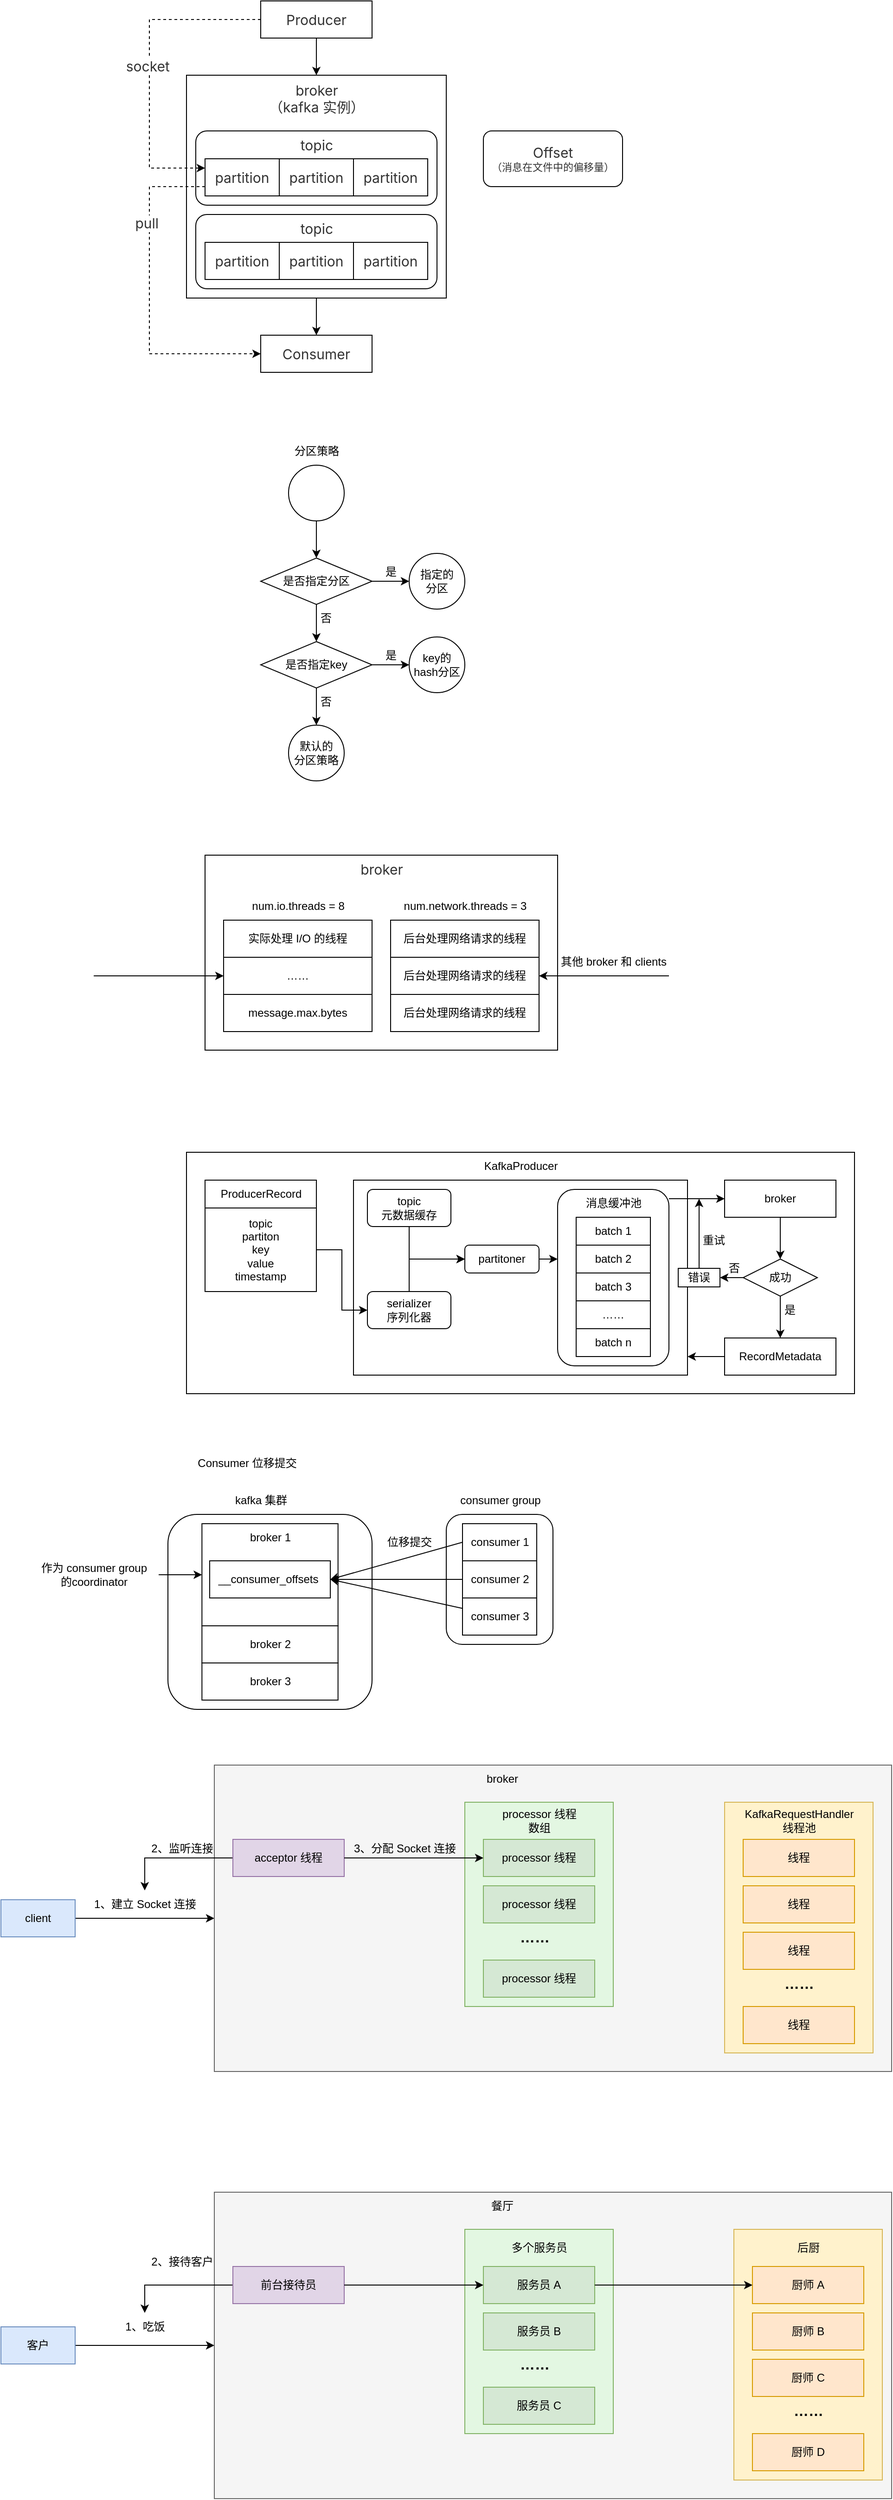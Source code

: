 <mxfile version="20.4.0" type="github">
  <diagram id="tUmb8XhlvgioK_n3crcl" name="Page-1">
    <mxGraphModel dx="1037" dy="547" grid="1" gridSize="10" guides="1" tooltips="1" connect="1" arrows="1" fold="1" page="1" pageScale="1" pageWidth="1000" pageHeight="1000" math="0" shadow="0">
      <root>
        <mxCell id="0" />
        <mxCell id="1" parent="0" />
        <mxCell id="RqvUq66pB6Gr40ib2uWk-3" value="&lt;span style=&quot;color: rgb(51, 51, 51); font-family: -apple-system, BlinkMacSystemFont, &amp;quot;Helvetica Neue&amp;quot;, &amp;quot;PingFang SC&amp;quot;, &amp;quot;Microsoft YaHei&amp;quot;, &amp;quot;Source Han Sans SC&amp;quot;, &amp;quot;Noto Sans CJK SC&amp;quot;, &amp;quot;WenQuanYi Micro Hei&amp;quot;, sans-serif; font-size: 15px; text-align: start; background-color: rgb(255, 255, 255);&quot;&gt;&lt;br&gt;&lt;/span&gt;" style="whiteSpace=wrap;html=1;" parent="1" vertex="1">
          <mxGeometry x="260" y="1000" width="380" height="210" as="geometry" />
        </mxCell>
        <mxCell id="quHDzJTUn6T4a545BPjp-5" value="&lt;span style=&quot;color: rgb(51, 51, 51); font-family: -apple-system, BlinkMacSystemFont, &amp;quot;Helvetica Neue&amp;quot;, &amp;quot;PingFang SC&amp;quot;, &amp;quot;Microsoft YaHei&amp;quot;, &amp;quot;Source Han Sans SC&amp;quot;, &amp;quot;Noto Sans CJK SC&amp;quot;, &amp;quot;WenQuanYi Micro Hei&amp;quot;, sans-serif; font-size: 15px; text-align: start; background-color: rgb(255, 255, 255);&quot;&gt;&lt;br&gt;&lt;/span&gt;" style="whiteSpace=wrap;html=1;" parent="1" vertex="1">
          <mxGeometry x="240" y="160" width="280" height="240" as="geometry" />
        </mxCell>
        <mxCell id="quHDzJTUn6T4a545BPjp-22" style="edgeStyle=orthogonalEdgeStyle;rounded=0;orthogonalLoop=1;jettySize=auto;html=1;" parent="1" source="quHDzJTUn6T4a545BPjp-1" target="quHDzJTUn6T4a545BPjp-5" edge="1">
          <mxGeometry relative="1" as="geometry" />
        </mxCell>
        <mxCell id="quHDzJTUn6T4a545BPjp-1" value="&lt;span style=&quot;color: rgb(51, 51, 51); font-family: -apple-system, BlinkMacSystemFont, &amp;quot;Helvetica Neue&amp;quot;, &amp;quot;PingFang SC&amp;quot;, &amp;quot;Microsoft YaHei&amp;quot;, &amp;quot;Source Han Sans SC&amp;quot;, &amp;quot;Noto Sans CJK SC&amp;quot;, &amp;quot;WenQuanYi Micro Hei&amp;quot;, sans-serif; font-size: 15px; text-align: start; background-color: rgb(255, 255, 255);&quot;&gt;Producer&lt;/span&gt;" style="rounded=0;whiteSpace=wrap;html=1;" parent="1" vertex="1">
          <mxGeometry x="320" y="80" width="120" height="40" as="geometry" />
        </mxCell>
        <mxCell id="quHDzJTUn6T4a545BPjp-3" value="&lt;span style=&quot;color: rgb(51, 51, 51); font-family: -apple-system, BlinkMacSystemFont, &amp;quot;Helvetica Neue&amp;quot;, &amp;quot;PingFang SC&amp;quot;, &amp;quot;Microsoft YaHei&amp;quot;, &amp;quot;Source Han Sans SC&amp;quot;, &amp;quot;Noto Sans CJK SC&amp;quot;, &amp;quot;WenQuanYi Micro Hei&amp;quot;, sans-serif; font-size: 15px; text-align: start; background-color: rgb(255, 255, 255);&quot;&gt;Consumer&lt;/span&gt;" style="rounded=0;whiteSpace=wrap;html=1;" parent="1" vertex="1">
          <mxGeometry x="320" y="440" width="120" height="40" as="geometry" />
        </mxCell>
        <mxCell id="quHDzJTUn6T4a545BPjp-23" style="edgeStyle=orthogonalEdgeStyle;rounded=0;orthogonalLoop=1;jettySize=auto;html=1;entryX=0.5;entryY=0;entryDx=0;entryDy=0;" parent="1" source="quHDzJTUn6T4a545BPjp-5" target="quHDzJTUn6T4a545BPjp-3" edge="1">
          <mxGeometry relative="1" as="geometry" />
        </mxCell>
        <mxCell id="quHDzJTUn6T4a545BPjp-13" value="" style="group" parent="1" vertex="1" connectable="0">
          <mxGeometry x="250" y="220" width="260" height="80" as="geometry" />
        </mxCell>
        <mxCell id="quHDzJTUn6T4a545BPjp-12" value="" style="rounded=1;whiteSpace=wrap;html=1;" parent="quHDzJTUn6T4a545BPjp-13" vertex="1">
          <mxGeometry width="260" height="80" as="geometry" />
        </mxCell>
        <mxCell id="quHDzJTUn6T4a545BPjp-7" value="&lt;span style=&quot;color: rgb(51, 51, 51); font-family: -apple-system, BlinkMacSystemFont, &amp;quot;Helvetica Neue&amp;quot;, &amp;quot;PingFang SC&amp;quot;, &amp;quot;Microsoft YaHei&amp;quot;, &amp;quot;Source Han Sans SC&amp;quot;, &amp;quot;Noto Sans CJK SC&amp;quot;, &amp;quot;WenQuanYi Micro Hei&amp;quot;, sans-serif; font-size: 15px; text-align: start; background-color: rgb(255, 255, 255);&quot;&gt;topic&lt;/span&gt;" style="text;html=1;align=center;verticalAlign=middle;resizable=0;points=[];autosize=1;strokeColor=none;fillColor=none;" parent="quHDzJTUn6T4a545BPjp-13" vertex="1">
          <mxGeometry x="100" width="60" height="30" as="geometry" />
        </mxCell>
        <mxCell id="quHDzJTUn6T4a545BPjp-8" value="&lt;span style=&quot;color: rgb(51, 51, 51); font-family: -apple-system, BlinkMacSystemFont, &amp;quot;Helvetica Neue&amp;quot;, &amp;quot;PingFang SC&amp;quot;, &amp;quot;Microsoft YaHei&amp;quot;, &amp;quot;Source Han Sans SC&amp;quot;, &amp;quot;Noto Sans CJK SC&amp;quot;, &amp;quot;WenQuanYi Micro Hei&amp;quot;, sans-serif; font-size: 15px; text-align: start; background-color: rgb(255, 255, 255);&quot;&gt;partition&lt;/span&gt;" style="rounded=0;whiteSpace=wrap;html=1;" parent="quHDzJTUn6T4a545BPjp-13" vertex="1">
          <mxGeometry x="10" y="30" width="80" height="40" as="geometry" />
        </mxCell>
        <mxCell id="quHDzJTUn6T4a545BPjp-9" value="&lt;span style=&quot;color: rgb(51, 51, 51); font-family: -apple-system, BlinkMacSystemFont, &amp;quot;Helvetica Neue&amp;quot;, &amp;quot;PingFang SC&amp;quot;, &amp;quot;Microsoft YaHei&amp;quot;, &amp;quot;Source Han Sans SC&amp;quot;, &amp;quot;Noto Sans CJK SC&amp;quot;, &amp;quot;WenQuanYi Micro Hei&amp;quot;, sans-serif; font-size: 15px; text-align: start; background-color: rgb(255, 255, 255);&quot;&gt;partition&lt;/span&gt;" style="rounded=0;whiteSpace=wrap;html=1;" parent="quHDzJTUn6T4a545BPjp-13" vertex="1">
          <mxGeometry x="90" y="30" width="80" height="40" as="geometry" />
        </mxCell>
        <mxCell id="quHDzJTUn6T4a545BPjp-10" value="&lt;span style=&quot;color: rgb(51, 51, 51); font-family: -apple-system, BlinkMacSystemFont, &amp;quot;Helvetica Neue&amp;quot;, &amp;quot;PingFang SC&amp;quot;, &amp;quot;Microsoft YaHei&amp;quot;, &amp;quot;Source Han Sans SC&amp;quot;, &amp;quot;Noto Sans CJK SC&amp;quot;, &amp;quot;WenQuanYi Micro Hei&amp;quot;, sans-serif; font-size: 15px; text-align: start; background-color: rgb(255, 255, 255);&quot;&gt;partition&lt;/span&gt;" style="rounded=0;whiteSpace=wrap;html=1;" parent="quHDzJTUn6T4a545BPjp-13" vertex="1">
          <mxGeometry x="170" y="30" width="80" height="40" as="geometry" />
        </mxCell>
        <mxCell id="quHDzJTUn6T4a545BPjp-16" value="" style="group" parent="1" vertex="1" connectable="0">
          <mxGeometry x="250" y="310" width="260" height="80" as="geometry" />
        </mxCell>
        <mxCell id="quHDzJTUn6T4a545BPjp-17" value="" style="rounded=1;whiteSpace=wrap;html=1;" parent="quHDzJTUn6T4a545BPjp-16" vertex="1">
          <mxGeometry width="260" height="80" as="geometry" />
        </mxCell>
        <mxCell id="quHDzJTUn6T4a545BPjp-18" value="&lt;span style=&quot;color: rgb(51, 51, 51); font-family: -apple-system, BlinkMacSystemFont, &amp;quot;Helvetica Neue&amp;quot;, &amp;quot;PingFang SC&amp;quot;, &amp;quot;Microsoft YaHei&amp;quot;, &amp;quot;Source Han Sans SC&amp;quot;, &amp;quot;Noto Sans CJK SC&amp;quot;, &amp;quot;WenQuanYi Micro Hei&amp;quot;, sans-serif; font-size: 15px; text-align: start; background-color: rgb(255, 255, 255);&quot;&gt;topic&lt;/span&gt;" style="text;html=1;align=center;verticalAlign=middle;resizable=0;points=[];autosize=1;strokeColor=none;fillColor=none;" parent="quHDzJTUn6T4a545BPjp-16" vertex="1">
          <mxGeometry x="100" width="60" height="30" as="geometry" />
        </mxCell>
        <mxCell id="quHDzJTUn6T4a545BPjp-19" value="&lt;span style=&quot;color: rgb(51, 51, 51); font-family: -apple-system, BlinkMacSystemFont, &amp;quot;Helvetica Neue&amp;quot;, &amp;quot;PingFang SC&amp;quot;, &amp;quot;Microsoft YaHei&amp;quot;, &amp;quot;Source Han Sans SC&amp;quot;, &amp;quot;Noto Sans CJK SC&amp;quot;, &amp;quot;WenQuanYi Micro Hei&amp;quot;, sans-serif; font-size: 15px; text-align: start; background-color: rgb(255, 255, 255);&quot;&gt;partition&lt;/span&gt;" style="rounded=0;whiteSpace=wrap;html=1;" parent="quHDzJTUn6T4a545BPjp-16" vertex="1">
          <mxGeometry x="10" y="30" width="80" height="40" as="geometry" />
        </mxCell>
        <mxCell id="quHDzJTUn6T4a545BPjp-20" value="&lt;span style=&quot;color: rgb(51, 51, 51); font-family: -apple-system, BlinkMacSystemFont, &amp;quot;Helvetica Neue&amp;quot;, &amp;quot;PingFang SC&amp;quot;, &amp;quot;Microsoft YaHei&amp;quot;, &amp;quot;Source Han Sans SC&amp;quot;, &amp;quot;Noto Sans CJK SC&amp;quot;, &amp;quot;WenQuanYi Micro Hei&amp;quot;, sans-serif; font-size: 15px; text-align: start; background-color: rgb(255, 255, 255);&quot;&gt;partition&lt;/span&gt;" style="rounded=0;whiteSpace=wrap;html=1;" parent="quHDzJTUn6T4a545BPjp-16" vertex="1">
          <mxGeometry x="90" y="30" width="80" height="40" as="geometry" />
        </mxCell>
        <mxCell id="quHDzJTUn6T4a545BPjp-21" value="&lt;span style=&quot;color: rgb(51, 51, 51); font-family: -apple-system, BlinkMacSystemFont, &amp;quot;Helvetica Neue&amp;quot;, &amp;quot;PingFang SC&amp;quot;, &amp;quot;Microsoft YaHei&amp;quot;, &amp;quot;Source Han Sans SC&amp;quot;, &amp;quot;Noto Sans CJK SC&amp;quot;, &amp;quot;WenQuanYi Micro Hei&amp;quot;, sans-serif; font-size: 15px; text-align: start; background-color: rgb(255, 255, 255);&quot;&gt;partition&lt;/span&gt;" style="rounded=0;whiteSpace=wrap;html=1;" parent="quHDzJTUn6T4a545BPjp-16" vertex="1">
          <mxGeometry x="170" y="30" width="80" height="40" as="geometry" />
        </mxCell>
        <mxCell id="quHDzJTUn6T4a545BPjp-28" value="&lt;span style=&quot;color: rgb(51, 51, 51); font-family: -apple-system, BlinkMacSystemFont, &amp;quot;Helvetica Neue&amp;quot;, &amp;quot;PingFang SC&amp;quot;, &amp;quot;Microsoft YaHei&amp;quot;, &amp;quot;Source Han Sans SC&amp;quot;, &amp;quot;Noto Sans CJK SC&amp;quot;, &amp;quot;WenQuanYi Micro Hei&amp;quot;, sans-serif; text-align: start; font-size: 15px;&quot;&gt;Offset&lt;/span&gt;&lt;br style=&quot;color: rgb(51, 51, 51); font-family: -apple-system, BlinkMacSystemFont, &amp;quot;Helvetica Neue&amp;quot;, &amp;quot;PingFang SC&amp;quot;, &amp;quot;Microsoft YaHei&amp;quot;, &amp;quot;Source Han Sans SC&amp;quot;, &amp;quot;Noto Sans CJK SC&amp;quot;, &amp;quot;WenQuanYi Micro Hei&amp;quot;, sans-serif; font-size: 12px; text-align: start;&quot;&gt;&lt;font style=&quot;color: rgb(51, 51, 51); font-family: -apple-system, BlinkMacSystemFont, &amp;quot;Helvetica Neue&amp;quot;, &amp;quot;PingFang SC&amp;quot;, &amp;quot;Microsoft YaHei&amp;quot;, &amp;quot;Source Han Sans SC&amp;quot;, &amp;quot;Noto Sans CJK SC&amp;quot;, &amp;quot;WenQuanYi Micro Hei&amp;quot;, sans-serif; text-align: start;&quot;&gt;（消息在文件中的偏移量）&lt;/font&gt;" style="rounded=1;whiteSpace=wrap;html=1;fontSize=11;" parent="1" vertex="1">
          <mxGeometry x="560" y="220" width="150" height="60" as="geometry" />
        </mxCell>
        <mxCell id="quHDzJTUn6T4a545BPjp-29" value="&lt;span style=&quot;color: rgb(51, 51, 51); font-family: -apple-system, BlinkMacSystemFont, &amp;quot;Helvetica Neue&amp;quot;, &amp;quot;PingFang SC&amp;quot;, &amp;quot;Microsoft YaHei&amp;quot;, &amp;quot;Source Han Sans SC&amp;quot;, &amp;quot;Noto Sans CJK SC&amp;quot;, &amp;quot;WenQuanYi Micro Hei&amp;quot;, sans-serif; font-size: 15px; text-align: start; background-color: rgb(255, 255, 255);&quot;&gt;broker&lt;/span&gt;&lt;br style=&quot;color: rgb(51, 51, 51); font-family: -apple-system, BlinkMacSystemFont, &amp;quot;Helvetica Neue&amp;quot;, &amp;quot;PingFang SC&amp;quot;, &amp;quot;Microsoft YaHei&amp;quot;, &amp;quot;Source Han Sans SC&amp;quot;, &amp;quot;Noto Sans CJK SC&amp;quot;, &amp;quot;WenQuanYi Micro Hei&amp;quot;, sans-serif; font-size: 15px; text-align: start;&quot;&gt;&lt;span style=&quot;color: rgb(51, 51, 51); font-family: -apple-system, BlinkMacSystemFont, &amp;quot;Helvetica Neue&amp;quot;, &amp;quot;PingFang SC&amp;quot;, &amp;quot;Microsoft YaHei&amp;quot;, &amp;quot;Source Han Sans SC&amp;quot;, &amp;quot;Noto Sans CJK SC&amp;quot;, &amp;quot;WenQuanYi Micro Hei&amp;quot;, sans-serif; font-size: 15px; text-align: start; background-color: rgb(255, 255, 255);&quot;&gt;（kafka 实例）&lt;/span&gt;" style="text;html=1;align=center;verticalAlign=middle;resizable=0;points=[];autosize=1;strokeColor=none;fillColor=none;fontSize=11;" parent="1" vertex="1">
          <mxGeometry x="315" y="160" width="130" height="50" as="geometry" />
        </mxCell>
        <mxCell id="quHDzJTUn6T4a545BPjp-30" style="edgeStyle=orthogonalEdgeStyle;rounded=0;orthogonalLoop=1;jettySize=auto;html=1;entryX=0;entryY=0.25;entryDx=0;entryDy=0;dashed=1;fontSize=11;exitX=0;exitY=0.5;exitDx=0;exitDy=0;" parent="1" source="quHDzJTUn6T4a545BPjp-1" target="quHDzJTUn6T4a545BPjp-8" edge="1">
          <mxGeometry relative="1" as="geometry">
            <Array as="points">
              <mxPoint x="200" y="100" />
              <mxPoint x="200" y="260" />
            </Array>
          </mxGeometry>
        </mxCell>
        <mxCell id="quHDzJTUn6T4a545BPjp-31" value="&lt;span style=&quot;color: rgb(51, 51, 51); font-family: -apple-system, BlinkMacSystemFont, &amp;quot;Helvetica Neue&amp;quot;, &amp;quot;PingFang SC&amp;quot;, &amp;quot;Microsoft YaHei&amp;quot;, &amp;quot;Source Han Sans SC&amp;quot;, &amp;quot;Noto Sans CJK SC&amp;quot;, &amp;quot;WenQuanYi Micro Hei&amp;quot;, sans-serif; font-size: 15px; text-align: start;&quot;&gt;socket&amp;nbsp;&lt;/span&gt;" style="edgeLabel;html=1;align=center;verticalAlign=middle;resizable=0;points=[];fontSize=11;" parent="quHDzJTUn6T4a545BPjp-30" vertex="1" connectable="0">
          <mxGeometry x="-0.423" y="2" relative="1" as="geometry">
            <mxPoint x="-22" y="48" as="offset" />
          </mxGeometry>
        </mxCell>
        <mxCell id="quHDzJTUn6T4a545BPjp-32" style="edgeStyle=orthogonalEdgeStyle;rounded=0;orthogonalLoop=1;jettySize=auto;html=1;entryX=0;entryY=0.5;entryDx=0;entryDy=0;dashed=1;fontSize=11;" parent="1" source="quHDzJTUn6T4a545BPjp-8" target="quHDzJTUn6T4a545BPjp-3" edge="1">
          <mxGeometry relative="1" as="geometry">
            <Array as="points">
              <mxPoint x="200" y="280" />
              <mxPoint x="200" y="460" />
            </Array>
          </mxGeometry>
        </mxCell>
        <mxCell id="quHDzJTUn6T4a545BPjp-33" value="&lt;span style=&quot;color: rgb(51, 51, 51); font-family: -apple-system, BlinkMacSystemFont, &amp;quot;Helvetica Neue&amp;quot;, &amp;quot;PingFang SC&amp;quot;, &amp;quot;Microsoft YaHei&amp;quot;, &amp;quot;Source Han Sans SC&amp;quot;, &amp;quot;Noto Sans CJK SC&amp;quot;, &amp;quot;WenQuanYi Micro Hei&amp;quot;, sans-serif; font-size: 15px; text-align: start;&quot;&gt;pull&amp;nbsp;&lt;/span&gt;" style="edgeLabel;html=1;align=center;verticalAlign=middle;resizable=0;points=[];fontSize=11;" parent="quHDzJTUn6T4a545BPjp-32" vertex="1" connectable="0">
          <mxGeometry x="-0.451" y="-1" relative="1" as="geometry">
            <mxPoint as="offset" />
          </mxGeometry>
        </mxCell>
        <mxCell id="tas6K1aLXxDEl5l0J1Os-1" value="分区策略" style="text;html=1;align=center;verticalAlign=middle;resizable=0;points=[];autosize=1;strokeColor=none;fillColor=none;" parent="1" vertex="1">
          <mxGeometry x="345" y="550" width="70" height="30" as="geometry" />
        </mxCell>
        <mxCell id="tas6K1aLXxDEl5l0J1Os-4" value="" style="edgeStyle=orthogonalEdgeStyle;rounded=0;orthogonalLoop=1;jettySize=auto;html=1;" parent="1" source="tas6K1aLXxDEl5l0J1Os-9" target="tas6K1aLXxDEl5l0J1Os-3" edge="1">
          <mxGeometry relative="1" as="geometry">
            <mxPoint x="380" y="640" as="sourcePoint" />
          </mxGeometry>
        </mxCell>
        <mxCell id="tas6K1aLXxDEl5l0J1Os-10" value="" style="edgeStyle=orthogonalEdgeStyle;rounded=0;orthogonalLoop=1;jettySize=auto;html=1;" parent="1" source="tas6K1aLXxDEl5l0J1Os-3" target="tas6K1aLXxDEl5l0J1Os-5" edge="1">
          <mxGeometry relative="1" as="geometry" />
        </mxCell>
        <mxCell id="tas6K1aLXxDEl5l0J1Os-15" value="" style="edgeStyle=orthogonalEdgeStyle;rounded=0;orthogonalLoop=1;jettySize=auto;html=1;" parent="1" source="tas6K1aLXxDEl5l0J1Os-3" target="tas6K1aLXxDEl5l0J1Os-14" edge="1">
          <mxGeometry relative="1" as="geometry" />
        </mxCell>
        <mxCell id="tas6K1aLXxDEl5l0J1Os-3" value="是否指定分区" style="rhombus;whiteSpace=wrap;html=1;" parent="1" vertex="1">
          <mxGeometry x="320" y="680" width="120" height="50" as="geometry" />
        </mxCell>
        <mxCell id="tas6K1aLXxDEl5l0J1Os-8" style="edgeStyle=orthogonalEdgeStyle;rounded=0;orthogonalLoop=1;jettySize=auto;html=1;entryX=0.5;entryY=0;entryDx=0;entryDy=0;" parent="1" source="tas6K1aLXxDEl5l0J1Os-5" target="tas6K1aLXxDEl5l0J1Os-7" edge="1">
          <mxGeometry relative="1" as="geometry" />
        </mxCell>
        <mxCell id="tas6K1aLXxDEl5l0J1Os-19" style="edgeStyle=orthogonalEdgeStyle;rounded=0;orthogonalLoop=1;jettySize=auto;html=1;" parent="1" source="tas6K1aLXxDEl5l0J1Os-5" target="tas6K1aLXxDEl5l0J1Os-18" edge="1">
          <mxGeometry relative="1" as="geometry" />
        </mxCell>
        <mxCell id="tas6K1aLXxDEl5l0J1Os-5" value="是否指定key" style="rhombus;whiteSpace=wrap;html=1;" parent="1" vertex="1">
          <mxGeometry x="320" y="770" width="120" height="50" as="geometry" />
        </mxCell>
        <mxCell id="tas6K1aLXxDEl5l0J1Os-7" value="默认的&lt;br&gt;分区策略" style="ellipse;whiteSpace=wrap;html=1;aspect=fixed;" parent="1" vertex="1">
          <mxGeometry x="350" y="860" width="60" height="60" as="geometry" />
        </mxCell>
        <mxCell id="tas6K1aLXxDEl5l0J1Os-9" value="" style="ellipse;whiteSpace=wrap;html=1;aspect=fixed;" parent="1" vertex="1">
          <mxGeometry x="350" y="580" width="60" height="60" as="geometry" />
        </mxCell>
        <mxCell id="tas6K1aLXxDEl5l0J1Os-11" value="否" style="text;html=1;align=center;verticalAlign=middle;resizable=0;points=[];autosize=1;strokeColor=none;fillColor=none;" parent="1" vertex="1">
          <mxGeometry x="370" y="730" width="40" height="30" as="geometry" />
        </mxCell>
        <mxCell id="tas6K1aLXxDEl5l0J1Os-12" value="否" style="text;html=1;align=center;verticalAlign=middle;resizable=0;points=[];autosize=1;strokeColor=none;fillColor=none;" parent="1" vertex="1">
          <mxGeometry x="370" y="820" width="40" height="30" as="geometry" />
        </mxCell>
        <mxCell id="tas6K1aLXxDEl5l0J1Os-14" value="指定的&lt;br&gt;分区" style="ellipse;whiteSpace=wrap;html=1;aspect=fixed;" parent="1" vertex="1">
          <mxGeometry x="480" y="675" width="60" height="60" as="geometry" />
        </mxCell>
        <mxCell id="tas6K1aLXxDEl5l0J1Os-16" value="是" style="text;html=1;align=center;verticalAlign=middle;resizable=0;points=[];autosize=1;strokeColor=none;fillColor=none;" parent="1" vertex="1">
          <mxGeometry x="440" y="680" width="40" height="30" as="geometry" />
        </mxCell>
        <mxCell id="tas6K1aLXxDEl5l0J1Os-17" value="是" style="text;html=1;align=center;verticalAlign=middle;resizable=0;points=[];autosize=1;strokeColor=none;fillColor=none;" parent="1" vertex="1">
          <mxGeometry x="440" y="770" width="40" height="30" as="geometry" />
        </mxCell>
        <mxCell id="tas6K1aLXxDEl5l0J1Os-18" value="key的&lt;br&gt;hash分区" style="ellipse;whiteSpace=wrap;html=1;aspect=fixed;" parent="1" vertex="1">
          <mxGeometry x="480" y="765" width="60" height="60" as="geometry" />
        </mxCell>
        <mxCell id="RqvUq66pB6Gr40ib2uWk-16" value="&lt;span style=&quot;color: rgb(51, 51, 51); font-family: -apple-system, BlinkMacSystemFont, &amp;quot;Helvetica Neue&amp;quot;, &amp;quot;PingFang SC&amp;quot;, &amp;quot;Microsoft YaHei&amp;quot;, &amp;quot;Source Han Sans SC&amp;quot;, &amp;quot;Noto Sans CJK SC&amp;quot;, &amp;quot;WenQuanYi Micro Hei&amp;quot;, sans-serif; font-size: 15px; text-align: start; background-color: rgb(255, 255, 255);&quot;&gt;broker&lt;/span&gt;" style="text;html=1;align=center;verticalAlign=middle;resizable=0;points=[];autosize=1;strokeColor=none;fillColor=none;fontSize=11;" parent="1" vertex="1">
          <mxGeometry x="415" y="1000" width="70" height="30" as="geometry" />
        </mxCell>
        <mxCell id="RqvUq66pB6Gr40ib2uWk-20" value="" style="group" parent="1" vertex="1" connectable="0">
          <mxGeometry x="460" y="1040" width="160" height="150" as="geometry" />
        </mxCell>
        <mxCell id="RqvUq66pB6Gr40ib2uWk-17" value="后台处理网络请求的线程" style="rounded=0;whiteSpace=wrap;html=1;" parent="RqvUq66pB6Gr40ib2uWk-20" vertex="1">
          <mxGeometry y="30" width="160" height="40" as="geometry" />
        </mxCell>
        <mxCell id="RqvUq66pB6Gr40ib2uWk-1" value="num.network.threads = 3" style="text;html=1;align=center;verticalAlign=middle;resizable=0;points=[];autosize=1;strokeColor=none;fillColor=none;" parent="RqvUq66pB6Gr40ib2uWk-20" vertex="1">
          <mxGeometry width="160" height="30" as="geometry" />
        </mxCell>
        <mxCell id="RqvUq66pB6Gr40ib2uWk-18" value="后台处理网络请求的线程" style="rounded=0;whiteSpace=wrap;html=1;" parent="RqvUq66pB6Gr40ib2uWk-20" vertex="1">
          <mxGeometry y="70" width="160" height="40" as="geometry" />
        </mxCell>
        <mxCell id="RqvUq66pB6Gr40ib2uWk-19" value="后台处理网络请求的线程" style="rounded=0;whiteSpace=wrap;html=1;" parent="RqvUq66pB6Gr40ib2uWk-20" vertex="1">
          <mxGeometry y="110" width="160" height="40" as="geometry" />
        </mxCell>
        <mxCell id="RqvUq66pB6Gr40ib2uWk-21" value="其他 broker 和 clients" style="text;html=1;align=center;verticalAlign=middle;resizable=0;points=[];autosize=1;strokeColor=none;fillColor=none;" parent="1" vertex="1">
          <mxGeometry x="630" y="1100" width="140" height="30" as="geometry" />
        </mxCell>
        <mxCell id="RqvUq66pB6Gr40ib2uWk-22" value="" style="endArrow=classic;html=1;rounded=0;entryX=1;entryY=0.5;entryDx=0;entryDy=0;" parent="1" target="RqvUq66pB6Gr40ib2uWk-18" edge="1">
          <mxGeometry width="50" height="50" relative="1" as="geometry">
            <mxPoint x="760" y="1130" as="sourcePoint" />
            <mxPoint x="530" y="940" as="targetPoint" />
          </mxGeometry>
        </mxCell>
        <mxCell id="RqvUq66pB6Gr40ib2uWk-23" value="" style="group" parent="1" vertex="1" connectable="0">
          <mxGeometry x="280" y="1040" width="160" height="150" as="geometry" />
        </mxCell>
        <mxCell id="RqvUq66pB6Gr40ib2uWk-24" value="实际处理 I/O 的线程" style="rounded=0;whiteSpace=wrap;html=1;" parent="RqvUq66pB6Gr40ib2uWk-23" vertex="1">
          <mxGeometry y="30" width="160" height="40" as="geometry" />
        </mxCell>
        <mxCell id="RqvUq66pB6Gr40ib2uWk-25" value="num.io.threads = 8" style="text;html=1;align=center;verticalAlign=middle;resizable=0;points=[];autosize=1;strokeColor=none;fillColor=none;" parent="RqvUq66pB6Gr40ib2uWk-23" vertex="1">
          <mxGeometry x="20" width="120" height="30" as="geometry" />
        </mxCell>
        <mxCell id="RqvUq66pB6Gr40ib2uWk-26" value="……" style="rounded=0;whiteSpace=wrap;html=1;" parent="RqvUq66pB6Gr40ib2uWk-23" vertex="1">
          <mxGeometry y="70" width="160" height="40" as="geometry" />
        </mxCell>
        <mxCell id="RqvUq66pB6Gr40ib2uWk-27" value="message.max.bytes" style="rounded=0;whiteSpace=wrap;html=1;" parent="RqvUq66pB6Gr40ib2uWk-23" vertex="1">
          <mxGeometry y="110" width="160" height="40" as="geometry" />
        </mxCell>
        <mxCell id="RqvUq66pB6Gr40ib2uWk-28" value="" style="endArrow=classic;html=1;rounded=0;entryX=0;entryY=0.5;entryDx=0;entryDy=0;" parent="1" target="RqvUq66pB6Gr40ib2uWk-26" edge="1">
          <mxGeometry width="50" height="50" relative="1" as="geometry">
            <mxPoint x="140" y="1130" as="sourcePoint" />
            <mxPoint x="630" y="1140" as="targetPoint" />
          </mxGeometry>
        </mxCell>
        <mxCell id="b9hsjoLaR-FR1s4FdNo--40" value="" style="group" parent="1" vertex="1" connectable="0">
          <mxGeometry x="240" y="1320" width="720" height="260" as="geometry" />
        </mxCell>
        <mxCell id="b9hsjoLaR-FR1s4FdNo--39" value="" style="rounded=0;whiteSpace=wrap;html=1;" parent="b9hsjoLaR-FR1s4FdNo--40" vertex="1">
          <mxGeometry width="720" height="260" as="geometry" />
        </mxCell>
        <mxCell id="b9hsjoLaR-FR1s4FdNo--1" value="" style="whiteSpace=wrap;html=1;" parent="b9hsjoLaR-FR1s4FdNo--40" vertex="1">
          <mxGeometry x="20" y="30" width="120" height="30" as="geometry" />
        </mxCell>
        <mxCell id="b9hsjoLaR-FR1s4FdNo--2" value="KafkaProducer" style="text;html=1;align=center;verticalAlign=middle;resizable=0;points=[];autosize=1;strokeColor=none;fillColor=none;" parent="b9hsjoLaR-FR1s4FdNo--40" vertex="1">
          <mxGeometry x="310" width="100" height="30" as="geometry" />
        </mxCell>
        <mxCell id="b9hsjoLaR-FR1s4FdNo--3" value="ProducerRecord" style="text;html=1;align=center;verticalAlign=middle;resizable=0;points=[];autosize=1;strokeColor=none;fillColor=none;" parent="b9hsjoLaR-FR1s4FdNo--40" vertex="1">
          <mxGeometry x="25" y="30" width="110" height="30" as="geometry" />
        </mxCell>
        <mxCell id="b9hsjoLaR-FR1s4FdNo--4" value="topic&lt;br&gt;partiton&lt;br&gt;key&lt;br&gt;value&lt;br&gt;timestamp" style="rounded=0;whiteSpace=wrap;html=1;" parent="b9hsjoLaR-FR1s4FdNo--40" vertex="1">
          <mxGeometry x="20" y="60" width="120" height="90" as="geometry" />
        </mxCell>
        <mxCell id="b9hsjoLaR-FR1s4FdNo--6" value="" style="rounded=0;whiteSpace=wrap;html=1;" parent="b9hsjoLaR-FR1s4FdNo--40" vertex="1">
          <mxGeometry x="180" y="30" width="360" height="210" as="geometry" />
        </mxCell>
        <mxCell id="b9hsjoLaR-FR1s4FdNo--7" value="topic &lt;br&gt;元数据缓存" style="rounded=1;whiteSpace=wrap;html=1;" parent="b9hsjoLaR-FR1s4FdNo--40" vertex="1">
          <mxGeometry x="195" y="40" width="90" height="40" as="geometry" />
        </mxCell>
        <mxCell id="b9hsjoLaR-FR1s4FdNo--22" style="edgeStyle=orthogonalEdgeStyle;rounded=0;orthogonalLoop=1;jettySize=auto;html=1;" parent="b9hsjoLaR-FR1s4FdNo--40" source="b9hsjoLaR-FR1s4FdNo--8" edge="1">
          <mxGeometry relative="1" as="geometry">
            <mxPoint x="400" y="115" as="targetPoint" />
          </mxGeometry>
        </mxCell>
        <mxCell id="b9hsjoLaR-FR1s4FdNo--8" value="partitoner" style="rounded=1;whiteSpace=wrap;html=1;" parent="b9hsjoLaR-FR1s4FdNo--40" vertex="1">
          <mxGeometry x="300" y="100" width="80" height="30" as="geometry" />
        </mxCell>
        <mxCell id="b9hsjoLaR-FR1s4FdNo--20" style="edgeStyle=orthogonalEdgeStyle;rounded=0;orthogonalLoop=1;jettySize=auto;html=1;entryX=0;entryY=0.5;entryDx=0;entryDy=0;exitX=0.5;exitY=1;exitDx=0;exitDy=0;" parent="b9hsjoLaR-FR1s4FdNo--40" source="b9hsjoLaR-FR1s4FdNo--7" target="b9hsjoLaR-FR1s4FdNo--8" edge="1">
          <mxGeometry relative="1" as="geometry" />
        </mxCell>
        <mxCell id="b9hsjoLaR-FR1s4FdNo--21" style="edgeStyle=orthogonalEdgeStyle;rounded=0;orthogonalLoop=1;jettySize=auto;html=1;entryX=0;entryY=0.5;entryDx=0;entryDy=0;exitX=0.5;exitY=0;exitDx=0;exitDy=0;" parent="b9hsjoLaR-FR1s4FdNo--40" source="b9hsjoLaR-FR1s4FdNo--9" target="b9hsjoLaR-FR1s4FdNo--8" edge="1">
          <mxGeometry relative="1" as="geometry" />
        </mxCell>
        <mxCell id="b9hsjoLaR-FR1s4FdNo--9" value="serializer&lt;br&gt;序列化器" style="rounded=1;whiteSpace=wrap;html=1;" parent="b9hsjoLaR-FR1s4FdNo--40" vertex="1">
          <mxGeometry x="195" y="150" width="90" height="40" as="geometry" />
        </mxCell>
        <mxCell id="b9hsjoLaR-FR1s4FdNo--18" value="" style="group" parent="b9hsjoLaR-FR1s4FdNo--40" vertex="1" connectable="0">
          <mxGeometry x="400" y="40" width="120" height="190" as="geometry" />
        </mxCell>
        <mxCell id="b9hsjoLaR-FR1s4FdNo--10" value="" style="rounded=1;whiteSpace=wrap;html=1;" parent="b9hsjoLaR-FR1s4FdNo--18" vertex="1">
          <mxGeometry width="120" height="190" as="geometry" />
        </mxCell>
        <mxCell id="b9hsjoLaR-FR1s4FdNo--12" value="消息缓冲池" style="text;html=1;align=center;verticalAlign=middle;resizable=0;points=[];autosize=1;strokeColor=none;fillColor=none;" parent="b9hsjoLaR-FR1s4FdNo--18" vertex="1">
          <mxGeometry x="20" width="80" height="30" as="geometry" />
        </mxCell>
        <mxCell id="b9hsjoLaR-FR1s4FdNo--13" value="batch 2" style="rounded=0;whiteSpace=wrap;html=1;" parent="b9hsjoLaR-FR1s4FdNo--18" vertex="1">
          <mxGeometry x="20" y="60" width="80" height="30" as="geometry" />
        </mxCell>
        <mxCell id="b9hsjoLaR-FR1s4FdNo--14" value="batch 1" style="rounded=0;whiteSpace=wrap;html=1;" parent="b9hsjoLaR-FR1s4FdNo--18" vertex="1">
          <mxGeometry x="20" y="30" width="80" height="30" as="geometry" />
        </mxCell>
        <mxCell id="b9hsjoLaR-FR1s4FdNo--15" value="batch 3" style="rounded=0;whiteSpace=wrap;html=1;" parent="b9hsjoLaR-FR1s4FdNo--18" vertex="1">
          <mxGeometry x="20" y="90" width="80" height="30" as="geometry" />
        </mxCell>
        <mxCell id="b9hsjoLaR-FR1s4FdNo--16" value="……" style="rounded=0;whiteSpace=wrap;html=1;" parent="b9hsjoLaR-FR1s4FdNo--18" vertex="1">
          <mxGeometry x="20" y="120" width="80" height="30" as="geometry" />
        </mxCell>
        <mxCell id="b9hsjoLaR-FR1s4FdNo--17" value="batch n" style="rounded=0;whiteSpace=wrap;html=1;" parent="b9hsjoLaR-FR1s4FdNo--18" vertex="1">
          <mxGeometry x="20" y="150" width="80" height="30" as="geometry" />
        </mxCell>
        <mxCell id="b9hsjoLaR-FR1s4FdNo--24" value="broker" style="rounded=0;whiteSpace=wrap;html=1;" parent="b9hsjoLaR-FR1s4FdNo--40" vertex="1">
          <mxGeometry x="580" y="30" width="120" height="40" as="geometry" />
        </mxCell>
        <mxCell id="b9hsjoLaR-FR1s4FdNo--19" style="edgeStyle=orthogonalEdgeStyle;rounded=0;orthogonalLoop=1;jettySize=auto;html=1;" parent="b9hsjoLaR-FR1s4FdNo--40" source="b9hsjoLaR-FR1s4FdNo--4" target="b9hsjoLaR-FR1s4FdNo--9" edge="1">
          <mxGeometry relative="1" as="geometry" />
        </mxCell>
        <mxCell id="b9hsjoLaR-FR1s4FdNo--28" style="edgeStyle=orthogonalEdgeStyle;rounded=0;orthogonalLoop=1;jettySize=auto;html=1;entryX=1;entryY=0.905;entryDx=0;entryDy=0;entryPerimeter=0;" parent="b9hsjoLaR-FR1s4FdNo--40" source="b9hsjoLaR-FR1s4FdNo--25" target="b9hsjoLaR-FR1s4FdNo--6" edge="1">
          <mxGeometry relative="1" as="geometry" />
        </mxCell>
        <mxCell id="b9hsjoLaR-FR1s4FdNo--25" value="RecordMetadata" style="rounded=0;whiteSpace=wrap;html=1;" parent="b9hsjoLaR-FR1s4FdNo--40" vertex="1">
          <mxGeometry x="580" y="200" width="120" height="40" as="geometry" />
        </mxCell>
        <mxCell id="b9hsjoLaR-FR1s4FdNo--27" style="edgeStyle=orthogonalEdgeStyle;rounded=0;orthogonalLoop=1;jettySize=auto;html=1;entryX=0.5;entryY=0;entryDx=0;entryDy=0;" parent="b9hsjoLaR-FR1s4FdNo--40" source="b9hsjoLaR-FR1s4FdNo--26" target="b9hsjoLaR-FR1s4FdNo--25" edge="1">
          <mxGeometry relative="1" as="geometry" />
        </mxCell>
        <mxCell id="b9hsjoLaR-FR1s4FdNo--26" value="成功" style="rhombus;whiteSpace=wrap;html=1;" parent="b9hsjoLaR-FR1s4FdNo--40" vertex="1">
          <mxGeometry x="600" y="115" width="80" height="40" as="geometry" />
        </mxCell>
        <mxCell id="b9hsjoLaR-FR1s4FdNo--34" style="edgeStyle=orthogonalEdgeStyle;rounded=0;orthogonalLoop=1;jettySize=auto;html=1;entryX=0.5;entryY=0;entryDx=0;entryDy=0;" parent="b9hsjoLaR-FR1s4FdNo--40" source="b9hsjoLaR-FR1s4FdNo--24" target="b9hsjoLaR-FR1s4FdNo--26" edge="1">
          <mxGeometry relative="1" as="geometry" />
        </mxCell>
        <mxCell id="b9hsjoLaR-FR1s4FdNo--29" value="是" style="text;html=1;align=center;verticalAlign=middle;resizable=0;points=[];autosize=1;strokeColor=none;fillColor=none;" parent="b9hsjoLaR-FR1s4FdNo--40" vertex="1">
          <mxGeometry x="630" y="155" width="40" height="30" as="geometry" />
        </mxCell>
        <mxCell id="b9hsjoLaR-FR1s4FdNo--36" style="edgeStyle=orthogonalEdgeStyle;rounded=0;orthogonalLoop=1;jettySize=auto;html=1;" parent="b9hsjoLaR-FR1s4FdNo--40" source="b9hsjoLaR-FR1s4FdNo--30" edge="1">
          <mxGeometry relative="1" as="geometry">
            <mxPoint x="552.5" y="50" as="targetPoint" />
          </mxGeometry>
        </mxCell>
        <mxCell id="b9hsjoLaR-FR1s4FdNo--30" value="错误" style="rounded=0;whiteSpace=wrap;html=1;" parent="b9hsjoLaR-FR1s4FdNo--40" vertex="1">
          <mxGeometry x="530" y="125" width="45" height="20" as="geometry" />
        </mxCell>
        <mxCell id="b9hsjoLaR-FR1s4FdNo--32" value="否" style="text;html=1;align=center;verticalAlign=middle;resizable=0;points=[];autosize=1;strokeColor=none;fillColor=none;" parent="b9hsjoLaR-FR1s4FdNo--40" vertex="1">
          <mxGeometry x="570" y="110" width="40" height="30" as="geometry" />
        </mxCell>
        <mxCell id="b9hsjoLaR-FR1s4FdNo--31" style="edgeStyle=orthogonalEdgeStyle;rounded=0;orthogonalLoop=1;jettySize=auto;html=1;" parent="b9hsjoLaR-FR1s4FdNo--40" source="b9hsjoLaR-FR1s4FdNo--26" target="b9hsjoLaR-FR1s4FdNo--30" edge="1">
          <mxGeometry relative="1" as="geometry" />
        </mxCell>
        <mxCell id="b9hsjoLaR-FR1s4FdNo--35" style="edgeStyle=orthogonalEdgeStyle;rounded=0;orthogonalLoop=1;jettySize=auto;html=1;entryX=0;entryY=0.5;entryDx=0;entryDy=0;" parent="b9hsjoLaR-FR1s4FdNo--40" source="b9hsjoLaR-FR1s4FdNo--10" target="b9hsjoLaR-FR1s4FdNo--24" edge="1">
          <mxGeometry relative="1" as="geometry">
            <Array as="points">
              <mxPoint x="540" y="50" />
              <mxPoint x="540" y="50" />
            </Array>
          </mxGeometry>
        </mxCell>
        <mxCell id="b9hsjoLaR-FR1s4FdNo--37" value="重试" style="text;html=1;align=center;verticalAlign=middle;resizable=0;points=[];autosize=1;strokeColor=none;fillColor=none;" parent="b9hsjoLaR-FR1s4FdNo--40" vertex="1">
          <mxGeometry x="543" y="80" width="50" height="30" as="geometry" />
        </mxCell>
        <mxCell id="wAi_R29Kmgo8N0L94blS-1" value="Consumer 位移提交" style="text;html=1;align=center;verticalAlign=middle;resizable=0;points=[];autosize=1;strokeColor=none;fillColor=none;" parent="1" vertex="1">
          <mxGeometry x="240" y="1640" width="130" height="30" as="geometry" />
        </mxCell>
        <mxCell id="wAi_R29Kmgo8N0L94blS-18" value="" style="group" parent="1" vertex="1" connectable="0">
          <mxGeometry x="70" y="1680" width="370" height="240" as="geometry" />
        </mxCell>
        <mxCell id="wAi_R29Kmgo8N0L94blS-6" value="kafka 集群" style="text;html=1;align=center;verticalAlign=middle;resizable=0;points=[];autosize=1;strokeColor=none;fillColor=none;" parent="wAi_R29Kmgo8N0L94blS-18" vertex="1">
          <mxGeometry x="210" width="80" height="30" as="geometry" />
        </mxCell>
        <mxCell id="wAi_R29Kmgo8N0L94blS-10" value="作为 consumer group &lt;br&gt;的coordinator" style="text;html=1;align=center;verticalAlign=middle;resizable=0;points=[];autosize=1;strokeColor=none;fillColor=none;" parent="wAi_R29Kmgo8N0L94blS-18" vertex="1">
          <mxGeometry y="75" width="140" height="40" as="geometry" />
        </mxCell>
        <mxCell id="wAi_R29Kmgo8N0L94blS-17" value="" style="group" parent="wAi_R29Kmgo8N0L94blS-18" vertex="1" connectable="0">
          <mxGeometry x="150" y="30" width="220" height="210" as="geometry" />
        </mxCell>
        <mxCell id="wAi_R29Kmgo8N0L94blS-12" value="" style="rounded=1;whiteSpace=wrap;html=1;" parent="wAi_R29Kmgo8N0L94blS-17" vertex="1">
          <mxGeometry width="220" height="210" as="geometry" />
        </mxCell>
        <mxCell id="wAi_R29Kmgo8N0L94blS-2" value="" style="rounded=0;whiteSpace=wrap;html=1;" parent="wAi_R29Kmgo8N0L94blS-17" vertex="1">
          <mxGeometry x="36.667" y="10" width="146.667" height="110" as="geometry" />
        </mxCell>
        <mxCell id="wAi_R29Kmgo8N0L94blS-3" value="broker 2" style="rounded=0;whiteSpace=wrap;html=1;" parent="wAi_R29Kmgo8N0L94blS-17" vertex="1">
          <mxGeometry x="36.667" y="120" width="146.667" height="40" as="geometry" />
        </mxCell>
        <mxCell id="wAi_R29Kmgo8N0L94blS-4" value="broker 3" style="rounded=0;whiteSpace=wrap;html=1;" parent="wAi_R29Kmgo8N0L94blS-17" vertex="1">
          <mxGeometry x="36.667" y="160" width="146.667" height="40" as="geometry" />
        </mxCell>
        <mxCell id="wAi_R29Kmgo8N0L94blS-15" value="&lt;span style=&quot;&quot;&gt;broker 1&lt;/span&gt;" style="text;html=1;align=center;verticalAlign=middle;resizable=0;points=[];autosize=1;strokeColor=none;fillColor=none;" parent="wAi_R29Kmgo8N0L94blS-17" vertex="1">
          <mxGeometry x="75.003" y="10" width="70" height="30" as="geometry" />
        </mxCell>
        <mxCell id="wAi_R29Kmgo8N0L94blS-16" value="__consumer_offsets&amp;nbsp;" style="rounded=0;whiteSpace=wrap;html=1;" parent="wAi_R29Kmgo8N0L94blS-17" vertex="1">
          <mxGeometry x="45" y="50" width="130" height="40" as="geometry" />
        </mxCell>
        <mxCell id="wAi_R29Kmgo8N0L94blS-11" style="edgeStyle=orthogonalEdgeStyle;rounded=0;orthogonalLoop=1;jettySize=auto;html=1;" parent="wAi_R29Kmgo8N0L94blS-18" source="wAi_R29Kmgo8N0L94blS-10" target="wAi_R29Kmgo8N0L94blS-2" edge="1">
          <mxGeometry relative="1" as="geometry" />
        </mxCell>
        <mxCell id="wAi_R29Kmgo8N0L94blS-19" value="" style="group" parent="1" vertex="1" connectable="0">
          <mxGeometry x="520" y="1680" width="115" height="170" as="geometry" />
        </mxCell>
        <mxCell id="wAi_R29Kmgo8N0L94blS-13" value="" style="rounded=1;whiteSpace=wrap;html=1;" parent="wAi_R29Kmgo8N0L94blS-19" vertex="1">
          <mxGeometry y="30" width="115" height="140" as="geometry" />
        </mxCell>
        <mxCell id="wAi_R29Kmgo8N0L94blS-5" value="consumer 1" style="rounded=0;whiteSpace=wrap;html=1;" parent="wAi_R29Kmgo8N0L94blS-19" vertex="1">
          <mxGeometry x="17.5" y="40" width="80" height="40" as="geometry" />
        </mxCell>
        <mxCell id="wAi_R29Kmgo8N0L94blS-7" value="consumer 2" style="rounded=0;whiteSpace=wrap;html=1;" parent="wAi_R29Kmgo8N0L94blS-19" vertex="1">
          <mxGeometry x="17.5" y="80" width="80" height="40" as="geometry" />
        </mxCell>
        <mxCell id="wAi_R29Kmgo8N0L94blS-8" value="consumer 3" style="rounded=0;whiteSpace=wrap;html=1;" parent="wAi_R29Kmgo8N0L94blS-19" vertex="1">
          <mxGeometry x="17.5" y="120" width="80" height="40" as="geometry" />
        </mxCell>
        <mxCell id="wAi_R29Kmgo8N0L94blS-9" value="consumer group" style="text;html=1;align=center;verticalAlign=middle;resizable=0;points=[];autosize=1;strokeColor=none;fillColor=none;" parent="wAi_R29Kmgo8N0L94blS-19" vertex="1">
          <mxGeometry x="2.5" width="110" height="30" as="geometry" />
        </mxCell>
        <mxCell id="wAi_R29Kmgo8N0L94blS-20" style="rounded=0;orthogonalLoop=1;jettySize=auto;html=1;exitX=0;exitY=0.5;exitDx=0;exitDy=0;entryX=1;entryY=0.5;entryDx=0;entryDy=0;" parent="1" source="wAi_R29Kmgo8N0L94blS-5" target="wAi_R29Kmgo8N0L94blS-16" edge="1">
          <mxGeometry relative="1" as="geometry">
            <mxPoint x="400" y="1780" as="targetPoint" />
          </mxGeometry>
        </mxCell>
        <mxCell id="wAi_R29Kmgo8N0L94blS-21" style="edgeStyle=none;rounded=0;orthogonalLoop=1;jettySize=auto;html=1;entryX=1;entryY=0.5;entryDx=0;entryDy=0;" parent="1" source="wAi_R29Kmgo8N0L94blS-7" target="wAi_R29Kmgo8N0L94blS-16" edge="1">
          <mxGeometry relative="1" as="geometry" />
        </mxCell>
        <mxCell id="wAi_R29Kmgo8N0L94blS-22" style="edgeStyle=none;rounded=0;orthogonalLoop=1;jettySize=auto;html=1;entryX=1;entryY=0.5;entryDx=0;entryDy=0;" parent="1" source="wAi_R29Kmgo8N0L94blS-8" target="wAi_R29Kmgo8N0L94blS-16" edge="1">
          <mxGeometry relative="1" as="geometry" />
        </mxCell>
        <mxCell id="wAi_R29Kmgo8N0L94blS-23" value="位移提交" style="text;html=1;align=center;verticalAlign=middle;resizable=0;points=[];autosize=1;strokeColor=none;fillColor=none;" parent="1" vertex="1">
          <mxGeometry x="445" y="1725" width="70" height="30" as="geometry" />
        </mxCell>
        <mxCell id="WNE4LI-_r5Fy2Scav_4b-31" style="edgeStyle=orthogonalEdgeStyle;rounded=0;orthogonalLoop=1;jettySize=auto;html=1;fontSize=12;" edge="1" parent="1" source="WNE4LI-_r5Fy2Scav_4b-2" target="WNE4LI-_r5Fy2Scav_4b-4">
          <mxGeometry relative="1" as="geometry" />
        </mxCell>
        <mxCell id="WNE4LI-_r5Fy2Scav_4b-2" value="client" style="rounded=0;whiteSpace=wrap;html=1;fillColor=#dae8fc;strokeColor=#6c8ebf;" vertex="1" parent="1">
          <mxGeometry x="40" y="2125" width="80" height="40" as="geometry" />
        </mxCell>
        <mxCell id="WNE4LI-_r5Fy2Scav_4b-4" value="" style="rounded=0;whiteSpace=wrap;html=1;fillColor=#f5f5f5;fontColor=#333333;strokeColor=#666666;" vertex="1" parent="1">
          <mxGeometry x="270" y="1980" width="730" height="330" as="geometry" />
        </mxCell>
        <mxCell id="WNE4LI-_r5Fy2Scav_4b-5" value="broker" style="text;html=1;align=center;verticalAlign=middle;resizable=0;points=[];autosize=1;strokeColor=none;fillColor=none;" vertex="1" parent="1">
          <mxGeometry x="550" y="1980" width="60" height="30" as="geometry" />
        </mxCell>
        <mxCell id="WNE4LI-_r5Fy2Scav_4b-32" style="edgeStyle=orthogonalEdgeStyle;rounded=0;orthogonalLoop=1;jettySize=auto;html=1;fontSize=12;" edge="1" parent="1" source="WNE4LI-_r5Fy2Scav_4b-6" target="WNE4LI-_r5Fy2Scav_4b-30">
          <mxGeometry relative="1" as="geometry" />
        </mxCell>
        <mxCell id="WNE4LI-_r5Fy2Scav_4b-6" value="acceptor 线程" style="rounded=0;whiteSpace=wrap;html=1;fillColor=#e1d5e7;strokeColor=#9673a6;" vertex="1" parent="1">
          <mxGeometry x="290" y="2060" width="120" height="40" as="geometry" />
        </mxCell>
        <mxCell id="WNE4LI-_r5Fy2Scav_4b-21" value="" style="group" vertex="1" connectable="0" parent="1">
          <mxGeometry x="820" y="2020" width="160" height="270" as="geometry" />
        </mxCell>
        <mxCell id="WNE4LI-_r5Fy2Scav_4b-13" value="" style="rounded=0;whiteSpace=wrap;html=1;fontSize=16;fillColor=#fff2cc;strokeColor=#d6b656;" vertex="1" parent="WNE4LI-_r5Fy2Scav_4b-21">
          <mxGeometry width="160" height="270" as="geometry" />
        </mxCell>
        <mxCell id="WNE4LI-_r5Fy2Scav_4b-14" value="KafkaRequestHandler 线程池" style="text;html=1;strokeColor=none;fillColor=none;align=center;verticalAlign=middle;whiteSpace=wrap;rounded=0;fontSize=12;" vertex="1" parent="WNE4LI-_r5Fy2Scav_4b-21">
          <mxGeometry x="17.5" y="5" width="125" height="30" as="geometry" />
        </mxCell>
        <mxCell id="WNE4LI-_r5Fy2Scav_4b-15" value="线程" style="rounded=0;whiteSpace=wrap;html=1;fillColor=#ffe6cc;strokeColor=#d79b00;" vertex="1" parent="WNE4LI-_r5Fy2Scav_4b-21">
          <mxGeometry x="20" y="40" width="120" height="40" as="geometry" />
        </mxCell>
        <mxCell id="WNE4LI-_r5Fy2Scav_4b-16" value="线程" style="rounded=0;whiteSpace=wrap;html=1;fillColor=#ffe6cc;strokeColor=#d79b00;" vertex="1" parent="WNE4LI-_r5Fy2Scav_4b-21">
          <mxGeometry x="20" y="90" width="120" height="40" as="geometry" />
        </mxCell>
        <mxCell id="WNE4LI-_r5Fy2Scav_4b-17" value="线程" style="rounded=0;whiteSpace=wrap;html=1;fillColor=#ffe6cc;strokeColor=#d79b00;" vertex="1" parent="WNE4LI-_r5Fy2Scav_4b-21">
          <mxGeometry x="20" y="140" width="120" height="40" as="geometry" />
        </mxCell>
        <mxCell id="WNE4LI-_r5Fy2Scav_4b-18" value="&lt;font style=&quot;font-size: 16px;&quot;&gt;&lt;b&gt;……&lt;/b&gt;&lt;/font&gt;" style="text;html=1;align=center;verticalAlign=middle;resizable=0;points=[];autosize=1;strokeColor=none;fillColor=none;" vertex="1" parent="WNE4LI-_r5Fy2Scav_4b-21">
          <mxGeometry x="50" y="180" width="60" height="30" as="geometry" />
        </mxCell>
        <mxCell id="WNE4LI-_r5Fy2Scav_4b-20" value="线程" style="rounded=0;whiteSpace=wrap;html=1;fillColor=#ffe6cc;strokeColor=#d79b00;" vertex="1" parent="WNE4LI-_r5Fy2Scav_4b-21">
          <mxGeometry x="20" y="220" width="120" height="40" as="geometry" />
        </mxCell>
        <mxCell id="WNE4LI-_r5Fy2Scav_4b-25" value="" style="group" vertex="1" connectable="0" parent="1">
          <mxGeometry x="540" y="2020" width="160" height="220" as="geometry" />
        </mxCell>
        <mxCell id="WNE4LI-_r5Fy2Scav_4b-22" value="" style="rounded=0;whiteSpace=wrap;html=1;fillColor=#E3F7E2;strokeColor=#82b366;" vertex="1" parent="WNE4LI-_r5Fy2Scav_4b-25">
          <mxGeometry width="160" height="220" as="geometry" />
        </mxCell>
        <mxCell id="WNE4LI-_r5Fy2Scav_4b-23" value="&lt;span style=&quot;&quot;&gt;processor 线程&lt;br&gt;数组&lt;/span&gt;" style="text;html=1;align=center;verticalAlign=middle;resizable=0;points=[];autosize=1;strokeColor=none;fillColor=none;fontSize=12;" vertex="1" parent="WNE4LI-_r5Fy2Scav_4b-25">
          <mxGeometry x="30" width="100" height="40" as="geometry" />
        </mxCell>
        <mxCell id="WNE4LI-_r5Fy2Scav_4b-7" value="processor 线程" style="rounded=0;whiteSpace=wrap;html=1;fillColor=#d5e8d4;strokeColor=#82b366;" vertex="1" parent="WNE4LI-_r5Fy2Scav_4b-25">
          <mxGeometry x="20" y="40" width="120" height="40" as="geometry" />
        </mxCell>
        <mxCell id="WNE4LI-_r5Fy2Scav_4b-8" value="processor 线程" style="rounded=0;whiteSpace=wrap;html=1;fillColor=#d5e8d4;strokeColor=#82b366;" vertex="1" parent="WNE4LI-_r5Fy2Scav_4b-25">
          <mxGeometry x="20" y="90" width="120" height="40" as="geometry" />
        </mxCell>
        <mxCell id="WNE4LI-_r5Fy2Scav_4b-9" value="processor 线程" style="rounded=0;whiteSpace=wrap;html=1;fillColor=#d5e8d4;strokeColor=#82b366;" vertex="1" parent="WNE4LI-_r5Fy2Scav_4b-25">
          <mxGeometry x="20" y="170" width="120" height="40" as="geometry" />
        </mxCell>
        <mxCell id="WNE4LI-_r5Fy2Scav_4b-12" value="&lt;font style=&quot;font-size: 16px;&quot;&gt;&lt;b&gt;……&lt;/b&gt;&lt;/font&gt;" style="text;html=1;align=center;verticalAlign=middle;resizable=0;points=[];autosize=1;strokeColor=none;fillColor=none;" vertex="1" parent="WNE4LI-_r5Fy2Scav_4b-25">
          <mxGeometry x="45" y="130" width="60" height="30" as="geometry" />
        </mxCell>
        <mxCell id="WNE4LI-_r5Fy2Scav_4b-30" value="1、建立 Socket 连接" style="text;html=1;align=center;verticalAlign=middle;resizable=0;points=[];autosize=1;strokeColor=none;fillColor=none;fontSize=12;" vertex="1" parent="1">
          <mxGeometry x="130" y="2115" width="130" height="30" as="geometry" />
        </mxCell>
        <mxCell id="WNE4LI-_r5Fy2Scav_4b-34" value="2、监听连接" style="text;html=1;align=center;verticalAlign=middle;resizable=0;points=[];autosize=1;strokeColor=none;fillColor=none;fontSize=12;" vertex="1" parent="1">
          <mxGeometry x="190" y="2055" width="90" height="30" as="geometry" />
        </mxCell>
        <mxCell id="WNE4LI-_r5Fy2Scav_4b-35" style="edgeStyle=orthogonalEdgeStyle;rounded=0;orthogonalLoop=1;jettySize=auto;html=1;fontSize=12;" edge="1" parent="1" source="WNE4LI-_r5Fy2Scav_4b-6" target="WNE4LI-_r5Fy2Scav_4b-7">
          <mxGeometry relative="1" as="geometry" />
        </mxCell>
        <mxCell id="WNE4LI-_r5Fy2Scav_4b-36" value="3、分配 Socket 连接" style="text;html=1;align=center;verticalAlign=middle;resizable=0;points=[];autosize=1;strokeColor=none;fillColor=none;fontSize=12;" vertex="1" parent="1">
          <mxGeometry x="410" y="2055" width="130" height="30" as="geometry" />
        </mxCell>
        <mxCell id="WNE4LI-_r5Fy2Scav_4b-39" value="" style="rounded=0;whiteSpace=wrap;html=1;fillColor=#f5f5f5;fontColor=#333333;strokeColor=#666666;" vertex="1" parent="1">
          <mxGeometry x="270" y="2440" width="730" height="330" as="geometry" />
        </mxCell>
        <mxCell id="WNE4LI-_r5Fy2Scav_4b-40" value="餐厅" style="text;html=1;align=center;verticalAlign=middle;resizable=0;points=[];autosize=1;strokeColor=none;fillColor=none;" vertex="1" parent="1">
          <mxGeometry x="555" y="2440" width="50" height="30" as="geometry" />
        </mxCell>
        <mxCell id="WNE4LI-_r5Fy2Scav_4b-42" style="edgeStyle=orthogonalEdgeStyle;rounded=0;orthogonalLoop=1;jettySize=auto;html=1;fontSize=12;" edge="1" parent="1" source="WNE4LI-_r5Fy2Scav_4b-41" target="WNE4LI-_r5Fy2Scav_4b-39">
          <mxGeometry relative="1" as="geometry" />
        </mxCell>
        <mxCell id="WNE4LI-_r5Fy2Scav_4b-41" value="客户" style="rounded=0;whiteSpace=wrap;html=1;fillColor=#dae8fc;strokeColor=#6c8ebf;" vertex="1" parent="1">
          <mxGeometry x="40" y="2585" width="80" height="40" as="geometry" />
        </mxCell>
        <mxCell id="WNE4LI-_r5Fy2Scav_4b-45" style="edgeStyle=orthogonalEdgeStyle;rounded=0;orthogonalLoop=1;jettySize=auto;html=1;fontSize=12;" edge="1" parent="1" source="WNE4LI-_r5Fy2Scav_4b-43" target="WNE4LI-_r5Fy2Scav_4b-44">
          <mxGeometry relative="1" as="geometry" />
        </mxCell>
        <mxCell id="WNE4LI-_r5Fy2Scav_4b-43" value="前台接待员" style="rounded=0;whiteSpace=wrap;html=1;fillColor=#e1d5e7;strokeColor=#9673a6;" vertex="1" parent="1">
          <mxGeometry x="290" y="2520" width="120" height="40" as="geometry" />
        </mxCell>
        <mxCell id="WNE4LI-_r5Fy2Scav_4b-44" value="1、吃饭" style="text;html=1;align=center;verticalAlign=middle;resizable=0;points=[];autosize=1;strokeColor=none;fillColor=none;fontSize=12;" vertex="1" parent="1">
          <mxGeometry x="160" y="2570" width="70" height="30" as="geometry" />
        </mxCell>
        <mxCell id="WNE4LI-_r5Fy2Scav_4b-46" value="2、接待客户" style="text;html=1;align=center;verticalAlign=middle;resizable=0;points=[];autosize=1;strokeColor=none;fillColor=none;fontSize=12;" vertex="1" parent="1">
          <mxGeometry x="190" y="2500" width="90" height="30" as="geometry" />
        </mxCell>
        <mxCell id="WNE4LI-_r5Fy2Scav_4b-47" value="" style="group" vertex="1" connectable="0" parent="1">
          <mxGeometry x="540" y="2480" width="160" height="220" as="geometry" />
        </mxCell>
        <mxCell id="WNE4LI-_r5Fy2Scav_4b-48" value="" style="rounded=0;whiteSpace=wrap;html=1;fillColor=#E3F7E2;strokeColor=#82b366;" vertex="1" parent="WNE4LI-_r5Fy2Scav_4b-47">
          <mxGeometry width="160" height="220" as="geometry" />
        </mxCell>
        <mxCell id="WNE4LI-_r5Fy2Scav_4b-49" value="多个服务员" style="text;html=1;align=center;verticalAlign=middle;resizable=0;points=[];autosize=1;strokeColor=none;fillColor=none;fontSize=12;" vertex="1" parent="WNE4LI-_r5Fy2Scav_4b-47">
          <mxGeometry x="40" y="5" width="80" height="30" as="geometry" />
        </mxCell>
        <mxCell id="WNE4LI-_r5Fy2Scav_4b-50" value="服务员 A" style="rounded=0;whiteSpace=wrap;html=1;fillColor=#d5e8d4;strokeColor=#82b366;" vertex="1" parent="WNE4LI-_r5Fy2Scav_4b-47">
          <mxGeometry x="20" y="40" width="120" height="40" as="geometry" />
        </mxCell>
        <mxCell id="WNE4LI-_r5Fy2Scav_4b-51" value="服务员 B" style="rounded=0;whiteSpace=wrap;html=1;fillColor=#d5e8d4;strokeColor=#82b366;" vertex="1" parent="WNE4LI-_r5Fy2Scav_4b-47">
          <mxGeometry x="20" y="90" width="120" height="40" as="geometry" />
        </mxCell>
        <mxCell id="WNE4LI-_r5Fy2Scav_4b-52" value="服务员 C" style="rounded=0;whiteSpace=wrap;html=1;fillColor=#d5e8d4;strokeColor=#82b366;" vertex="1" parent="WNE4LI-_r5Fy2Scav_4b-47">
          <mxGeometry x="20" y="170" width="120" height="40" as="geometry" />
        </mxCell>
        <mxCell id="WNE4LI-_r5Fy2Scav_4b-53" value="&lt;font style=&quot;font-size: 16px;&quot;&gt;&lt;b&gt;……&lt;/b&gt;&lt;/font&gt;" style="text;html=1;align=center;verticalAlign=middle;resizable=0;points=[];autosize=1;strokeColor=none;fillColor=none;" vertex="1" parent="WNE4LI-_r5Fy2Scav_4b-47">
          <mxGeometry x="45" y="130" width="60" height="30" as="geometry" />
        </mxCell>
        <mxCell id="WNE4LI-_r5Fy2Scav_4b-54" style="edgeStyle=orthogonalEdgeStyle;rounded=0;orthogonalLoop=1;jettySize=auto;html=1;fontSize=12;" edge="1" parent="1" source="WNE4LI-_r5Fy2Scav_4b-43" target="WNE4LI-_r5Fy2Scav_4b-50">
          <mxGeometry relative="1" as="geometry" />
        </mxCell>
        <mxCell id="WNE4LI-_r5Fy2Scav_4b-55" value="" style="group" vertex="1" connectable="0" parent="1">
          <mxGeometry x="830" y="2480" width="160" height="270" as="geometry" />
        </mxCell>
        <mxCell id="WNE4LI-_r5Fy2Scav_4b-56" value="" style="rounded=0;whiteSpace=wrap;html=1;fontSize=16;fillColor=#fff2cc;strokeColor=#d6b656;" vertex="1" parent="WNE4LI-_r5Fy2Scav_4b-55">
          <mxGeometry width="160" height="270" as="geometry" />
        </mxCell>
        <mxCell id="WNE4LI-_r5Fy2Scav_4b-57" value="后厨" style="text;html=1;strokeColor=none;fillColor=none;align=center;verticalAlign=middle;whiteSpace=wrap;rounded=0;fontSize=12;" vertex="1" parent="WNE4LI-_r5Fy2Scav_4b-55">
          <mxGeometry x="17.5" y="5" width="125" height="30" as="geometry" />
        </mxCell>
        <mxCell id="WNE4LI-_r5Fy2Scav_4b-58" value="厨师 A" style="rounded=0;whiteSpace=wrap;html=1;fillColor=#ffe6cc;strokeColor=#d79b00;" vertex="1" parent="WNE4LI-_r5Fy2Scav_4b-55">
          <mxGeometry x="20" y="40" width="120" height="40" as="geometry" />
        </mxCell>
        <mxCell id="WNE4LI-_r5Fy2Scav_4b-59" value="厨师 B" style="rounded=0;whiteSpace=wrap;html=1;fillColor=#ffe6cc;strokeColor=#d79b00;" vertex="1" parent="WNE4LI-_r5Fy2Scav_4b-55">
          <mxGeometry x="20" y="90" width="120" height="40" as="geometry" />
        </mxCell>
        <mxCell id="WNE4LI-_r5Fy2Scav_4b-60" value="厨师 C" style="rounded=0;whiteSpace=wrap;html=1;fillColor=#ffe6cc;strokeColor=#d79b00;" vertex="1" parent="WNE4LI-_r5Fy2Scav_4b-55">
          <mxGeometry x="20" y="140" width="120" height="40" as="geometry" />
        </mxCell>
        <mxCell id="WNE4LI-_r5Fy2Scav_4b-61" value="&lt;font style=&quot;font-size: 16px;&quot;&gt;&lt;b&gt;……&lt;/b&gt;&lt;/font&gt;" style="text;html=1;align=center;verticalAlign=middle;resizable=0;points=[];autosize=1;strokeColor=none;fillColor=none;" vertex="1" parent="WNE4LI-_r5Fy2Scav_4b-55">
          <mxGeometry x="50" y="180" width="60" height="30" as="geometry" />
        </mxCell>
        <mxCell id="WNE4LI-_r5Fy2Scav_4b-62" value="厨师 D" style="rounded=0;whiteSpace=wrap;html=1;fillColor=#ffe6cc;strokeColor=#d79b00;" vertex="1" parent="WNE4LI-_r5Fy2Scav_4b-55">
          <mxGeometry x="20" y="220" width="120" height="40" as="geometry" />
        </mxCell>
        <mxCell id="WNE4LI-_r5Fy2Scav_4b-63" style="edgeStyle=orthogonalEdgeStyle;rounded=0;orthogonalLoop=1;jettySize=auto;html=1;fontSize=12;" edge="1" parent="1" source="WNE4LI-_r5Fy2Scav_4b-50" target="WNE4LI-_r5Fy2Scav_4b-58">
          <mxGeometry relative="1" as="geometry" />
        </mxCell>
      </root>
    </mxGraphModel>
  </diagram>
</mxfile>
